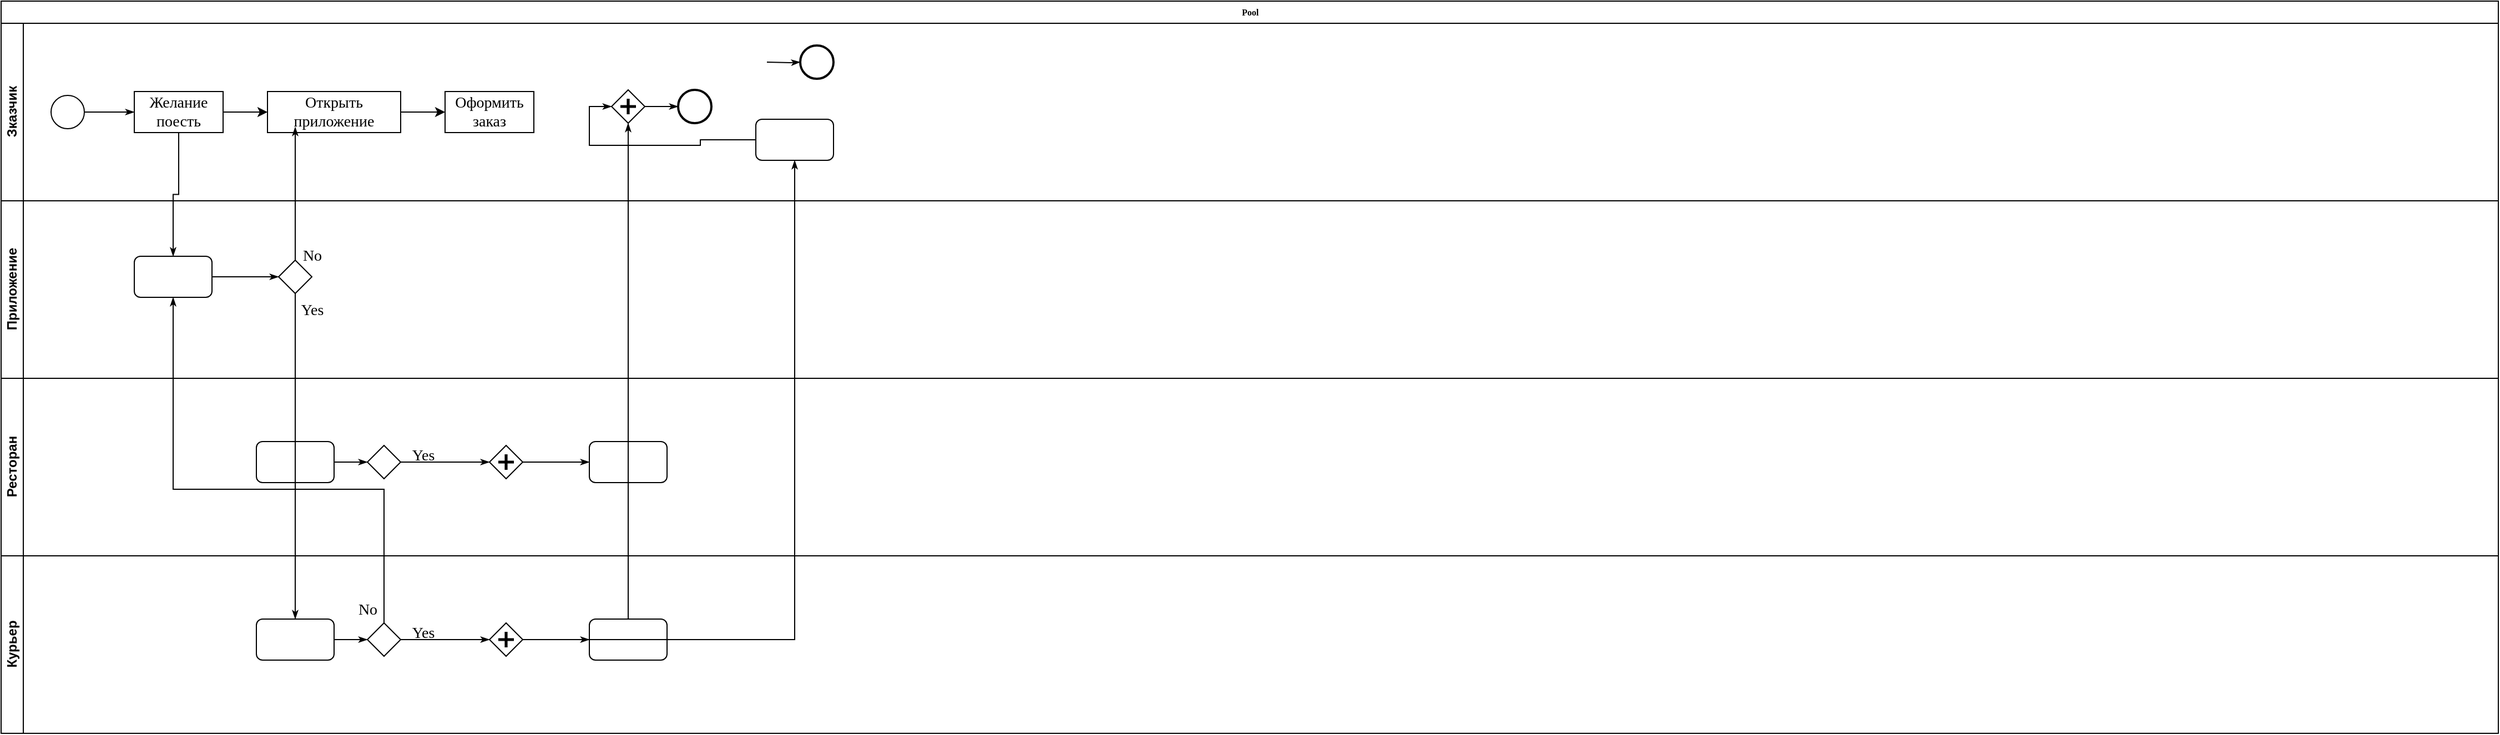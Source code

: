 <mxfile version="11.3.0" type="github" pages="1"><diagram name="Page-1" id="c7488fd3-1785-93aa-aadb-54a6760d102a"><mxGraphModel dx="817" dy="457" grid="1" gridSize="10" guides="1" tooltips="1" connect="1" arrows="1" fold="1" page="1" pageScale="1" pageWidth="1169" pageHeight="827" background="#ffffff" math="0" shadow="0"><root><mxCell id="0"/><mxCell id="1" parent="0"/><mxCell id="2b4e8129b02d487f-1" value="Pool" style="swimlane;html=1;childLayout=stackLayout;horizontal=1;startSize=20;horizontalStack=0;rounded=0;shadow=0;labelBackgroundColor=none;strokeColor=#000000;strokeWidth=1;fillColor=#ffffff;fontFamily=Verdana;fontSize=8;fontColor=#000000;align=center;" parent="1" vertex="1"><mxGeometry x="40" y="20" width="2250" height="660" as="geometry"/></mxCell><mxCell id="2b4e8129b02d487f-2" value="&lt;div&gt;Зказчик&lt;/div&gt;" style="swimlane;html=1;startSize=20;horizontal=0;swimlaneLine=1;" parent="2b4e8129b02d487f-1" vertex="1"><mxGeometry y="20" width="2250" height="160" as="geometry"/></mxCell><mxCell id="2b4e8129b02d487f-18" style="edgeStyle=orthogonalEdgeStyle;rounded=0;html=1;labelBackgroundColor=none;startArrow=none;startFill=0;startSize=5;endArrow=classicThin;endFill=1;endSize=5;jettySize=auto;orthogonalLoop=1;strokeColor=#000000;strokeWidth=1;fontFamily=Verdana;fontSize=14;fontColor=#000000;" parent="2b4e8129b02d487f-2" source="2b4e8129b02d487f-5" target="2b4e8129b02d487f-6" edge="1"><mxGeometry relative="1" as="geometry"/></mxCell><mxCell id="2b4e8129b02d487f-5" value="" style="ellipse;whiteSpace=wrap;html=1;rounded=0;shadow=0;labelBackgroundColor=none;strokeColor=#000000;strokeWidth=1;fillColor=#ffffff;fontFamily=Verdana;fontSize=14;fontColor=#000000;align=center;" parent="2b4e8129b02d487f-2" vertex="1"><mxGeometry x="45" y="65" width="30" height="30" as="geometry"/></mxCell><mxCell id="_lt0aUrD5-dTe636GjR6-12" value="" style="edgeStyle=orthogonalEdgeStyle;rounded=0;orthogonalLoop=1;jettySize=auto;html=1;fontSize=14;" edge="1" parent="2b4e8129b02d487f-2" source="2b4e8129b02d487f-6" target="_lt0aUrD5-dTe636GjR6-11"><mxGeometry relative="1" as="geometry"/></mxCell><mxCell id="2b4e8129b02d487f-6" value="Желание поесть" style="rounded=0;whiteSpace=wrap;html=1;shadow=0;labelBackgroundColor=none;strokeColor=#000000;strokeWidth=1;fillColor=#ffffff;fontFamily=Verdana;fontSize=14;fontColor=#000000;align=center;glass=0;" parent="2b4e8129b02d487f-2" vertex="1"><mxGeometry x="120" y="61.5" width="80" height="37" as="geometry"/></mxCell><mxCell id="_lt0aUrD5-dTe636GjR6-15" value="" style="edgeStyle=orthogonalEdgeStyle;rounded=0;orthogonalLoop=1;jettySize=auto;html=1;fontSize=14;" edge="1" parent="2b4e8129b02d487f-2" source="_lt0aUrD5-dTe636GjR6-11" target="_lt0aUrD5-dTe636GjR6-14"><mxGeometry relative="1" as="geometry"/></mxCell><mxCell id="_lt0aUrD5-dTe636GjR6-11" value="&lt;div&gt;Открыть приложение&lt;/div&gt;" style="rounded=0;whiteSpace=wrap;html=1;shadow=0;labelBackgroundColor=none;strokeColor=#000000;strokeWidth=1;fillColor=#ffffff;fontFamily=Verdana;fontSize=14;fontColor=#000000;align=center;glass=0;" vertex="1" parent="2b4e8129b02d487f-2"><mxGeometry x="240" y="61.5" width="120" height="37" as="geometry"/></mxCell><mxCell id="_lt0aUrD5-dTe636GjR6-14" value="Оформить заказ" style="rounded=0;whiteSpace=wrap;html=1;shadow=0;labelBackgroundColor=none;strokeColor=#000000;strokeWidth=1;fillColor=#ffffff;fontFamily=Verdana;fontSize=14;fontColor=#000000;align=center;glass=0;" vertex="1" parent="2b4e8129b02d487f-2"><mxGeometry x="400" y="61.5" width="80" height="37" as="geometry"/></mxCell><mxCell id="2b4e8129b02d487f-20" style="edgeStyle=orthogonalEdgeStyle;rounded=0;html=1;labelBackgroundColor=none;startArrow=none;startFill=0;startSize=5;endArrow=classicThin;endFill=1;endSize=5;jettySize=auto;orthogonalLoop=1;strokeColor=#000000;strokeWidth=1;fontFamily=Verdana;fontSize=14;fontColor=#000000;" parent="2b4e8129b02d487f-2" target="2b4e8129b02d487f-8" edge="1"><mxGeometry relative="1" as="geometry"><mxPoint x="690" y="35" as="sourcePoint"/></mxGeometry></mxCell><mxCell id="2b4e8129b02d487f-8" value="" style="ellipse;whiteSpace=wrap;html=1;rounded=0;shadow=0;labelBackgroundColor=none;strokeColor=#000000;strokeWidth=2;fillColor=#ffffff;fontFamily=Verdana;fontSize=14;fontColor=#000000;align=center;" parent="2b4e8129b02d487f-2" vertex="1"><mxGeometry x="720" y="20" width="30" height="30" as="geometry"/></mxCell><mxCell id="2b4e8129b02d487f-22" style="edgeStyle=orthogonalEdgeStyle;rounded=0;html=1;entryX=0;entryY=0.5;labelBackgroundColor=none;startArrow=none;startFill=0;startSize=5;endArrow=classicThin;endFill=1;endSize=5;jettySize=auto;orthogonalLoop=1;strokeColor=#000000;strokeWidth=1;fontFamily=Verdana;fontSize=14;fontColor=#000000;" parent="2b4e8129b02d487f-2" source="2b4e8129b02d487f-9" target="2b4e8129b02d487f-10" edge="1"><mxGeometry relative="1" as="geometry"/></mxCell><mxCell id="2b4e8129b02d487f-9" value="" style="rounded=1;whiteSpace=wrap;html=1;shadow=0;labelBackgroundColor=none;strokeColor=#000000;strokeWidth=1;fillColor=#ffffff;fontFamily=Verdana;fontSize=14;fontColor=#000000;align=center;" parent="2b4e8129b02d487f-2" vertex="1"><mxGeometry x="680" y="86.5" width="70" height="37" as="geometry"/></mxCell><mxCell id="2b4e8129b02d487f-23" style="edgeStyle=orthogonalEdgeStyle;rounded=0;html=1;labelBackgroundColor=none;startArrow=none;startFill=0;startSize=5;endArrow=classicThin;endFill=1;endSize=5;jettySize=auto;orthogonalLoop=1;strokeColor=#000000;strokeWidth=1;fontFamily=Verdana;fontSize=14;fontColor=#000000;" parent="2b4e8129b02d487f-2" source="2b4e8129b02d487f-10" target="2b4e8129b02d487f-11" edge="1"><mxGeometry relative="1" as="geometry"/></mxCell><mxCell id="2b4e8129b02d487f-10" value="" style="shape=mxgraph.bpmn.shape;html=1;verticalLabelPosition=bottom;labelBackgroundColor=#ffffff;verticalAlign=top;perimeter=rhombusPerimeter;background=gateway;outline=none;symbol=parallelGw;rounded=1;shadow=0;strokeColor=#000000;strokeWidth=1;fillColor=#ffffff;fontFamily=Verdana;fontSize=14;fontColor=#000000;align=center;" parent="2b4e8129b02d487f-2" vertex="1"><mxGeometry x="550" y="60" width="30" height="30" as="geometry"/></mxCell><mxCell id="2b4e8129b02d487f-11" value="" style="ellipse;whiteSpace=wrap;html=1;rounded=0;shadow=0;labelBackgroundColor=none;strokeColor=#000000;strokeWidth=2;fillColor=#ffffff;fontFamily=Verdana;fontSize=8;fontColor=#000000;align=center;" parent="2b4e8129b02d487f-2" vertex="1"><mxGeometry x="610" y="60" width="30" height="30" as="geometry"/></mxCell><mxCell id="2b4e8129b02d487f-3" value="&lt;div&gt;Приложение&lt;/div&gt;" style="swimlane;html=1;startSize=20;horizontal=0;" parent="2b4e8129b02d487f-1" vertex="1"><mxGeometry y="180" width="2250" height="160" as="geometry"/></mxCell><mxCell id="2b4e8129b02d487f-26" style="edgeStyle=orthogonalEdgeStyle;rounded=0;html=1;labelBackgroundColor=none;startArrow=none;startFill=0;startSize=5;endArrow=classicThin;endFill=1;endSize=5;jettySize=auto;orthogonalLoop=1;strokeColor=#000000;strokeWidth=1;fontFamily=Verdana;fontSize=14;fontColor=#000000;" parent="2b4e8129b02d487f-3" source="2b4e8129b02d487f-12" target="2b4e8129b02d487f-13" edge="1"><mxGeometry relative="1" as="geometry"/></mxCell><mxCell id="2b4e8129b02d487f-12" value="" style="rounded=1;whiteSpace=wrap;html=1;shadow=0;labelBackgroundColor=none;strokeColor=#000000;strokeWidth=1;fillColor=#ffffff;fontFamily=Verdana;fontSize=14;fontColor=#000000;align=center;" parent="2b4e8129b02d487f-3" vertex="1"><mxGeometry x="120" y="50.0" width="70" height="37" as="geometry"/></mxCell><mxCell id="2b4e8129b02d487f-13" value="" style="strokeWidth=1;html=1;shape=mxgraph.flowchart.decision;whiteSpace=wrap;rounded=1;shadow=0;labelBackgroundColor=none;fillColor=#ffffff;fontFamily=Verdana;fontSize=14;fontColor=#000000;align=center;" parent="2b4e8129b02d487f-3" vertex="1"><mxGeometry x="250" y="53.5" width="30" height="30" as="geometry"/></mxCell><mxCell id="_lt0aUrD5-dTe636GjR6-1" value="&lt;div&gt;Ресторан&lt;/div&gt;" style="swimlane;html=1;startSize=20;horizontal=0;" vertex="1" parent="2b4e8129b02d487f-1"><mxGeometry y="340" width="2250" height="160" as="geometry"/></mxCell><mxCell id="_lt0aUrD5-dTe636GjR6-2" style="edgeStyle=orthogonalEdgeStyle;rounded=0;html=1;labelBackgroundColor=none;startArrow=none;startFill=0;startSize=5;endArrow=classicThin;endFill=1;endSize=5;jettySize=auto;orthogonalLoop=1;strokeColor=#000000;strokeWidth=1;fontFamily=Verdana;fontSize=14;fontColor=#000000;" edge="1" parent="_lt0aUrD5-dTe636GjR6-1" source="_lt0aUrD5-dTe636GjR6-3" target="_lt0aUrD5-dTe636GjR6-5"><mxGeometry relative="1" as="geometry"/></mxCell><mxCell id="_lt0aUrD5-dTe636GjR6-3" value="" style="rounded=1;whiteSpace=wrap;html=1;shadow=0;labelBackgroundColor=none;strokeColor=#000000;strokeWidth=1;fillColor=#ffffff;fontFamily=Verdana;fontSize=14;fontColor=#000000;align=center;" vertex="1" parent="_lt0aUrD5-dTe636GjR6-1"><mxGeometry x="230" y="57.0" width="70" height="37" as="geometry"/></mxCell><mxCell id="_lt0aUrD5-dTe636GjR6-4" value="Yes" style="edgeStyle=orthogonalEdgeStyle;rounded=0;html=1;entryX=0;entryY=0.5;labelBackgroundColor=none;startArrow=none;startFill=0;startSize=5;endArrow=classicThin;endFill=1;endSize=5;jettySize=auto;orthogonalLoop=1;strokeColor=#000000;strokeWidth=1;fontFamily=Verdana;fontSize=14;fontColor=#000000;" edge="1" parent="_lt0aUrD5-dTe636GjR6-1" source="_lt0aUrD5-dTe636GjR6-5" target="_lt0aUrD5-dTe636GjR6-7"><mxGeometry x="-0.501" y="6" relative="1" as="geometry"><mxPoint as="offset"/></mxGeometry></mxCell><mxCell id="_lt0aUrD5-dTe636GjR6-5" value="" style="strokeWidth=1;html=1;shape=mxgraph.flowchart.decision;whiteSpace=wrap;rounded=1;shadow=0;labelBackgroundColor=none;fillColor=#ffffff;fontFamily=Verdana;fontSize=14;fontColor=#000000;align=center;" vertex="1" parent="_lt0aUrD5-dTe636GjR6-1"><mxGeometry x="330" y="60.5" width="30" height="30" as="geometry"/></mxCell><mxCell id="_lt0aUrD5-dTe636GjR6-6" style="edgeStyle=orthogonalEdgeStyle;rounded=0;html=1;labelBackgroundColor=none;startArrow=none;startFill=0;startSize=5;endArrow=classicThin;endFill=1;endSize=5;jettySize=auto;orthogonalLoop=1;strokeColor=#000000;strokeWidth=1;fontFamily=Verdana;fontSize=14;fontColor=#000000;" edge="1" parent="_lt0aUrD5-dTe636GjR6-1" source="_lt0aUrD5-dTe636GjR6-7" target="_lt0aUrD5-dTe636GjR6-8"><mxGeometry relative="1" as="geometry"/></mxCell><mxCell id="_lt0aUrD5-dTe636GjR6-7" value="" style="shape=mxgraph.bpmn.shape;html=1;verticalLabelPosition=bottom;labelBackgroundColor=#ffffff;verticalAlign=top;perimeter=rhombusPerimeter;background=gateway;outline=none;symbol=parallelGw;rounded=1;shadow=0;strokeColor=#000000;strokeWidth=1;fillColor=#ffffff;fontFamily=Verdana;fontSize=14;fontColor=#000000;align=center;" vertex="1" parent="_lt0aUrD5-dTe636GjR6-1"><mxGeometry x="440" y="60.5" width="30" height="30" as="geometry"/></mxCell><mxCell id="_lt0aUrD5-dTe636GjR6-8" value="" style="rounded=1;whiteSpace=wrap;html=1;shadow=0;labelBackgroundColor=none;strokeColor=#000000;strokeWidth=1;fillColor=#ffffff;fontFamily=Verdana;fontSize=14;fontColor=#000000;align=center;" vertex="1" parent="_lt0aUrD5-dTe636GjR6-1"><mxGeometry x="530" y="57" width="70" height="37" as="geometry"/></mxCell><mxCell id="2b4e8129b02d487f-4" value="Курьер" style="swimlane;html=1;startSize=20;horizontal=0;" parent="2b4e8129b02d487f-1" vertex="1"><mxGeometry y="500" width="2250" height="160" as="geometry"/></mxCell><mxCell id="2b4e8129b02d487f-28" style="edgeStyle=orthogonalEdgeStyle;rounded=0;html=1;labelBackgroundColor=none;startArrow=none;startFill=0;startSize=5;endArrow=classicThin;endFill=1;endSize=5;jettySize=auto;orthogonalLoop=1;strokeColor=#000000;strokeWidth=1;fontFamily=Verdana;fontSize=14;fontColor=#000000;" parent="2b4e8129b02d487f-4" source="2b4e8129b02d487f-14" target="2b4e8129b02d487f-15" edge="1"><mxGeometry relative="1" as="geometry"/></mxCell><mxCell id="2b4e8129b02d487f-14" value="" style="rounded=1;whiteSpace=wrap;html=1;shadow=0;labelBackgroundColor=none;strokeColor=#000000;strokeWidth=1;fillColor=#ffffff;fontFamily=Verdana;fontSize=14;fontColor=#000000;align=center;" parent="2b4e8129b02d487f-4" vertex="1"><mxGeometry x="230" y="57.0" width="70" height="37" as="geometry"/></mxCell><mxCell id="2b4e8129b02d487f-29" value="Yes" style="edgeStyle=orthogonalEdgeStyle;rounded=0;html=1;entryX=0;entryY=0.5;labelBackgroundColor=none;startArrow=none;startFill=0;startSize=5;endArrow=classicThin;endFill=1;endSize=5;jettySize=auto;orthogonalLoop=1;strokeColor=#000000;strokeWidth=1;fontFamily=Verdana;fontSize=14;fontColor=#000000;" parent="2b4e8129b02d487f-4" source="2b4e8129b02d487f-15" target="2b4e8129b02d487f-16" edge="1"><mxGeometry x="-0.501" y="6" relative="1" as="geometry"><mxPoint as="offset"/></mxGeometry></mxCell><mxCell id="2b4e8129b02d487f-15" value="" style="strokeWidth=1;html=1;shape=mxgraph.flowchart.decision;whiteSpace=wrap;rounded=1;shadow=0;labelBackgroundColor=none;fillColor=#ffffff;fontFamily=Verdana;fontSize=14;fontColor=#000000;align=center;" parent="2b4e8129b02d487f-4" vertex="1"><mxGeometry x="330" y="60.5" width="30" height="30" as="geometry"/></mxCell><mxCell id="2b4e8129b02d487f-30" style="edgeStyle=orthogonalEdgeStyle;rounded=0;html=1;labelBackgroundColor=none;startArrow=none;startFill=0;startSize=5;endArrow=classicThin;endFill=1;endSize=5;jettySize=auto;orthogonalLoop=1;strokeColor=#000000;strokeWidth=1;fontFamily=Verdana;fontSize=14;fontColor=#000000;" parent="2b4e8129b02d487f-4" source="2b4e8129b02d487f-16" target="2b4e8129b02d487f-17" edge="1"><mxGeometry relative="1" as="geometry"/></mxCell><mxCell id="2b4e8129b02d487f-16" value="" style="shape=mxgraph.bpmn.shape;html=1;verticalLabelPosition=bottom;labelBackgroundColor=#ffffff;verticalAlign=top;perimeter=rhombusPerimeter;background=gateway;outline=none;symbol=parallelGw;rounded=1;shadow=0;strokeColor=#000000;strokeWidth=1;fillColor=#ffffff;fontFamily=Verdana;fontSize=14;fontColor=#000000;align=center;" parent="2b4e8129b02d487f-4" vertex="1"><mxGeometry x="440" y="60.5" width="30" height="30" as="geometry"/></mxCell><mxCell id="2b4e8129b02d487f-17" value="" style="rounded=1;whiteSpace=wrap;html=1;shadow=0;labelBackgroundColor=none;strokeColor=#000000;strokeWidth=1;fillColor=#ffffff;fontFamily=Verdana;fontSize=14;fontColor=#000000;align=center;" parent="2b4e8129b02d487f-4" vertex="1"><mxGeometry x="530" y="57" width="70" height="37" as="geometry"/></mxCell><mxCell id="2b4e8129b02d487f-24" style="edgeStyle=orthogonalEdgeStyle;rounded=0;html=1;labelBackgroundColor=none;startArrow=none;startFill=0;startSize=5;endArrow=classicThin;endFill=1;endSize=5;jettySize=auto;orthogonalLoop=1;strokeColor=#000000;strokeWidth=1;fontFamily=Verdana;fontSize=14;fontColor=#000000;" parent="2b4e8129b02d487f-1" source="2b4e8129b02d487f-6" target="2b4e8129b02d487f-12" edge="1"><mxGeometry relative="1" as="geometry"/></mxCell><mxCell id="2b4e8129b02d487f-25" value="No" style="edgeStyle=orthogonalEdgeStyle;rounded=0;html=1;labelBackgroundColor=none;startArrow=none;startFill=0;startSize=5;endArrow=classicThin;endFill=1;endSize=5;jettySize=auto;orthogonalLoop=1;strokeColor=#000000;strokeWidth=1;fontFamily=Verdana;fontSize=14;fontColor=#000000;" parent="2b4e8129b02d487f-1" source="2b4e8129b02d487f-13" edge="1"><mxGeometry x="-0.936" y="-15" relative="1" as="geometry"><mxPoint as="offset"/><mxPoint x="265" y="113.5" as="targetPoint"/></mxGeometry></mxCell><mxCell id="2b4e8129b02d487f-27" value="Yes" style="edgeStyle=orthogonalEdgeStyle;rounded=0;html=1;labelBackgroundColor=none;startArrow=none;startFill=0;startSize=5;endArrow=classicThin;endFill=1;endSize=5;jettySize=auto;orthogonalLoop=1;strokeColor=#000000;strokeWidth=1;fontFamily=Verdana;fontSize=14;fontColor=#000000;" parent="2b4e8129b02d487f-1" source="2b4e8129b02d487f-13" target="2b4e8129b02d487f-14" edge="1"><mxGeometry x="-0.895" y="15" relative="1" as="geometry"><mxPoint as="offset"/></mxGeometry></mxCell><mxCell id="2b4e8129b02d487f-31" style="edgeStyle=orthogonalEdgeStyle;rounded=0;html=1;entryX=0.5;entryY=1;labelBackgroundColor=none;startArrow=none;startFill=0;startSize=5;endArrow=classicThin;endFill=1;endSize=5;jettySize=auto;orthogonalLoop=1;strokeColor=#000000;strokeWidth=1;fontFamily=Verdana;fontSize=14;fontColor=#000000;" parent="2b4e8129b02d487f-1" source="2b4e8129b02d487f-17" target="2b4e8129b02d487f-10" edge="1"><mxGeometry relative="1" as="geometry"/></mxCell><mxCell id="2b4e8129b02d487f-32" value="No" style="edgeStyle=orthogonalEdgeStyle;rounded=0;html=1;labelBackgroundColor=none;startArrow=none;startFill=0;startSize=5;endArrow=classicThin;endFill=1;endSize=5;jettySize=auto;orthogonalLoop=1;strokeColor=#000000;strokeWidth=1;fontFamily=Verdana;fontSize=14;fontColor=#000000;" parent="2b4e8129b02d487f-1" source="2b4e8129b02d487f-15" target="2b4e8129b02d487f-12" edge="1"><mxGeometry x="-0.953" y="15" relative="1" as="geometry"><Array as="points"><mxPoint x="345" y="440"/><mxPoint x="155" y="440"/></Array><mxPoint as="offset"/></mxGeometry></mxCell><mxCell id="2b4e8129b02d487f-33" style="edgeStyle=orthogonalEdgeStyle;rounded=0;html=1;labelBackgroundColor=none;startArrow=none;startFill=0;startSize=5;endArrow=classicThin;endFill=1;endSize=5;jettySize=auto;orthogonalLoop=1;strokeColor=#000000;strokeWidth=1;fontFamily=Verdana;fontSize=14;fontColor=#000000;" parent="2b4e8129b02d487f-1" source="2b4e8129b02d487f-16" target="2b4e8129b02d487f-9" edge="1"><mxGeometry relative="1" as="geometry"/></mxCell></root></mxGraphModel></diagram></mxfile>